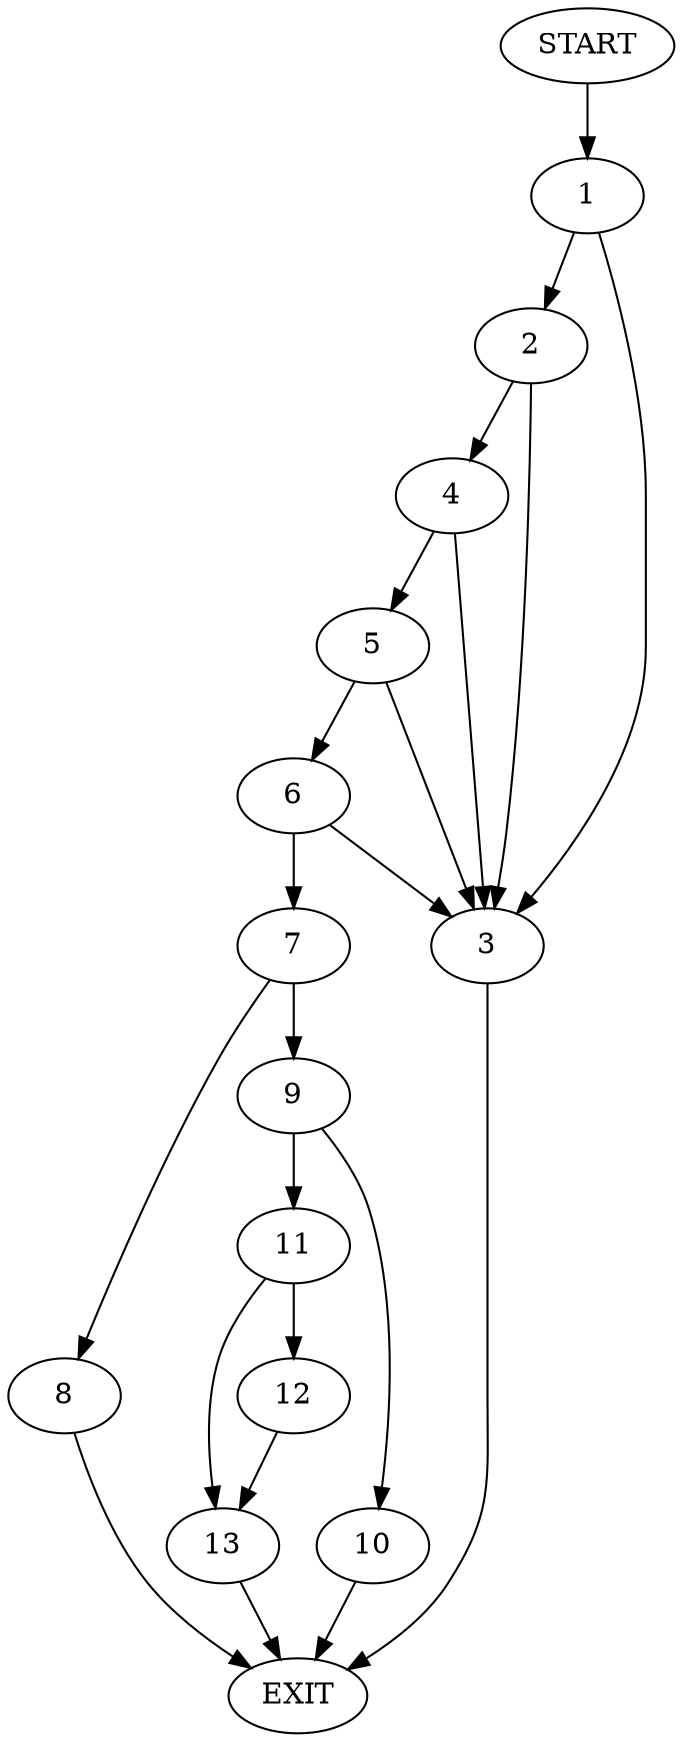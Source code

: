 digraph {
0 [label="START"]
14 [label="EXIT"]
0 -> 1
1 -> 2
1 -> 3
2 -> 4
2 -> 3
3 -> 14
4 -> 5
4 -> 3
5 -> 6
5 -> 3
6 -> 7
6 -> 3
7 -> 8
7 -> 9
8 -> 14
9 -> 10
9 -> 11
10 -> 14
11 -> 12
11 -> 13
12 -> 13
13 -> 14
}
